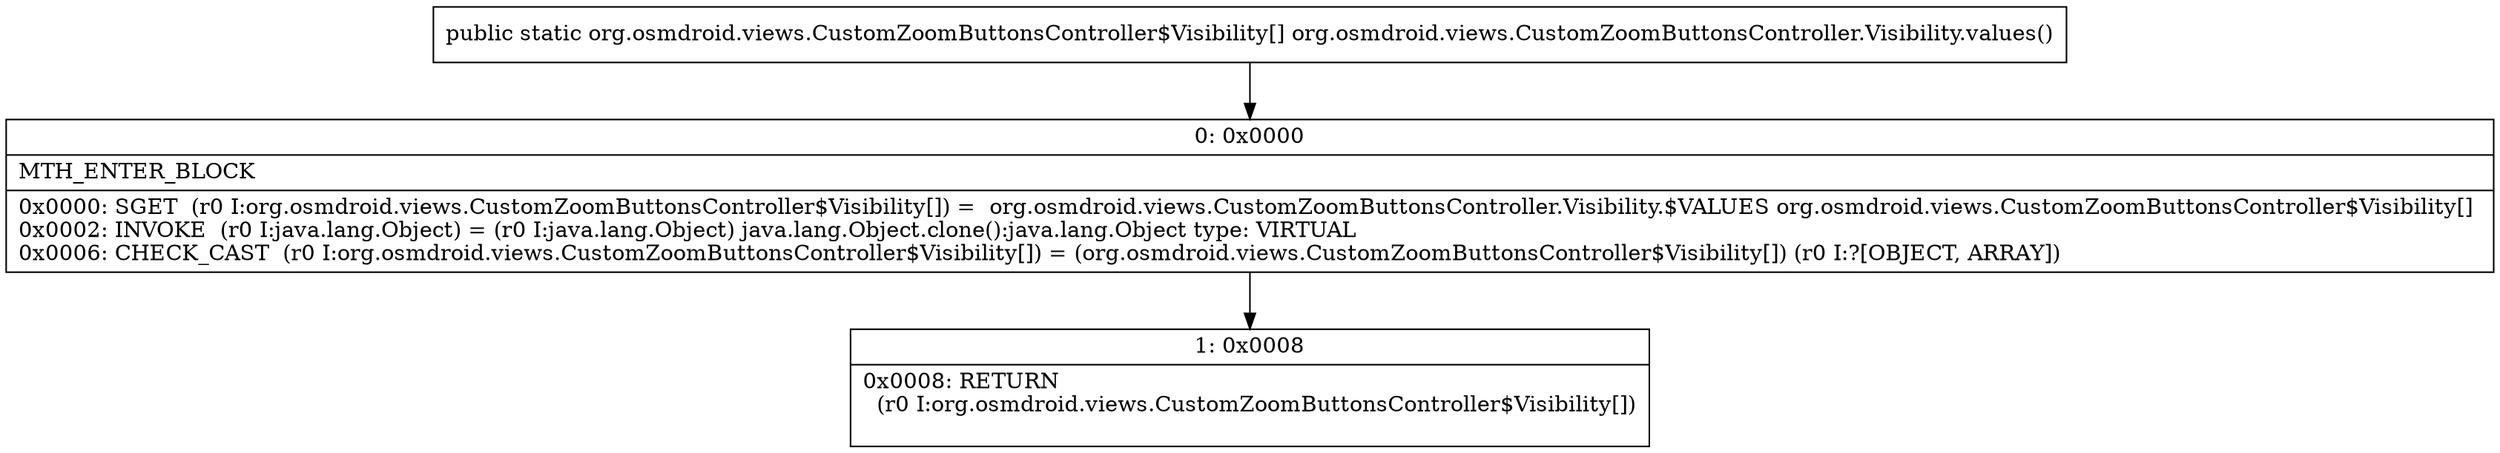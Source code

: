 digraph "CFG fororg.osmdroid.views.CustomZoomButtonsController.Visibility.values()[Lorg\/osmdroid\/views\/CustomZoomButtonsController$Visibility;" {
Node_0 [shape=record,label="{0\:\ 0x0000|MTH_ENTER_BLOCK\l|0x0000: SGET  (r0 I:org.osmdroid.views.CustomZoomButtonsController$Visibility[]) =  org.osmdroid.views.CustomZoomButtonsController.Visibility.$VALUES org.osmdroid.views.CustomZoomButtonsController$Visibility[] \l0x0002: INVOKE  (r0 I:java.lang.Object) = (r0 I:java.lang.Object) java.lang.Object.clone():java.lang.Object type: VIRTUAL \l0x0006: CHECK_CAST  (r0 I:org.osmdroid.views.CustomZoomButtonsController$Visibility[]) = (org.osmdroid.views.CustomZoomButtonsController$Visibility[]) (r0 I:?[OBJECT, ARRAY]) \l}"];
Node_1 [shape=record,label="{1\:\ 0x0008|0x0008: RETURN  \l  (r0 I:org.osmdroid.views.CustomZoomButtonsController$Visibility[])\l \l}"];
MethodNode[shape=record,label="{public static org.osmdroid.views.CustomZoomButtonsController$Visibility[] org.osmdroid.views.CustomZoomButtonsController.Visibility.values() }"];
MethodNode -> Node_0;
Node_0 -> Node_1;
}


